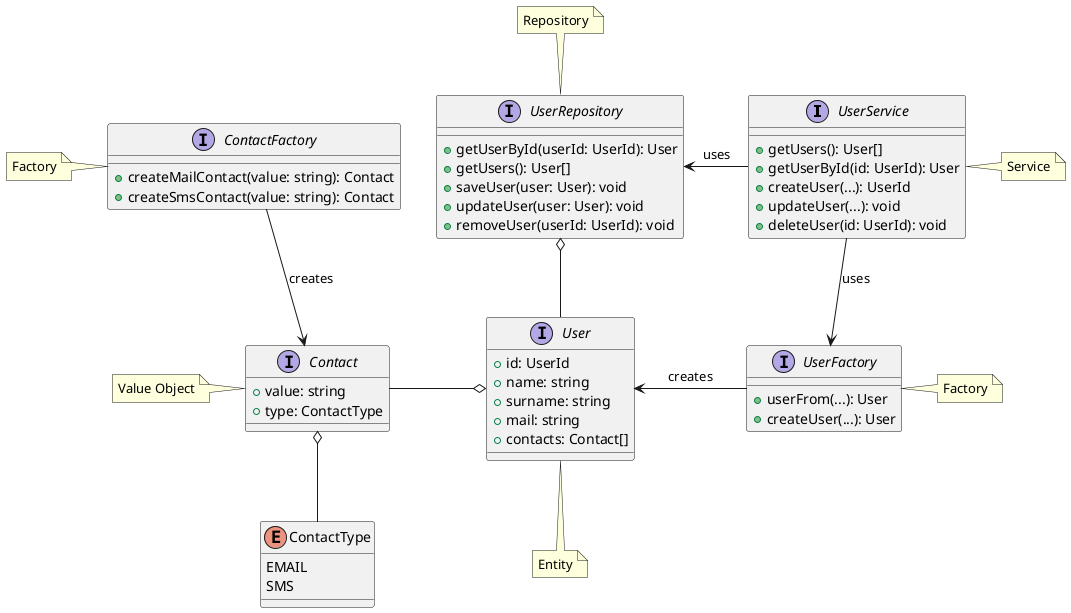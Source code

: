 @startuml

interface UserService {
  + getUsers(): User[]
  + getUserById(id: UserId): User
  + createUser(...): UserId
  + updateUser(...): void
  + deleteUser(id: UserId): void
}
note right of UserService : Service

UserService -left-> UserRepository : uses
UserService --> UserFactory : uses

interface UserRepository {
  + getUserById(userId: UserId): User
  + getUsers(): User[]
  + saveUser(user: User): void
  + updateUser(user: User): void
  + removeUser(userId: UserId): void
}
note top of UserRepository : Repository
UserRepository o-- User

interface UserFactory {
  + userFrom(...): User
  + createUser(...): User
}
note right of UserFactory : Factory
UserFactory -left-> User : creates


interface User {
  + id: UserId
  + name: string
  + surname: string
  + mail: string
  + contacts: Contact[]
}
note bottom of User : Entity
User o-left- Contact

interface Contact {
  + value: string
  + type: ContactType
}
note left of Contact : Value Object

interface ContactFactory {
  + createMailContact(value: string): Contact
  + createSmsContact(value: string): Contact
}
note left of ContactFactory : Factory

enum ContactType {
  EMAIL
  SMS
}

Contact o-- ContactType
ContactFactory --> Contact : creates

@enduml
